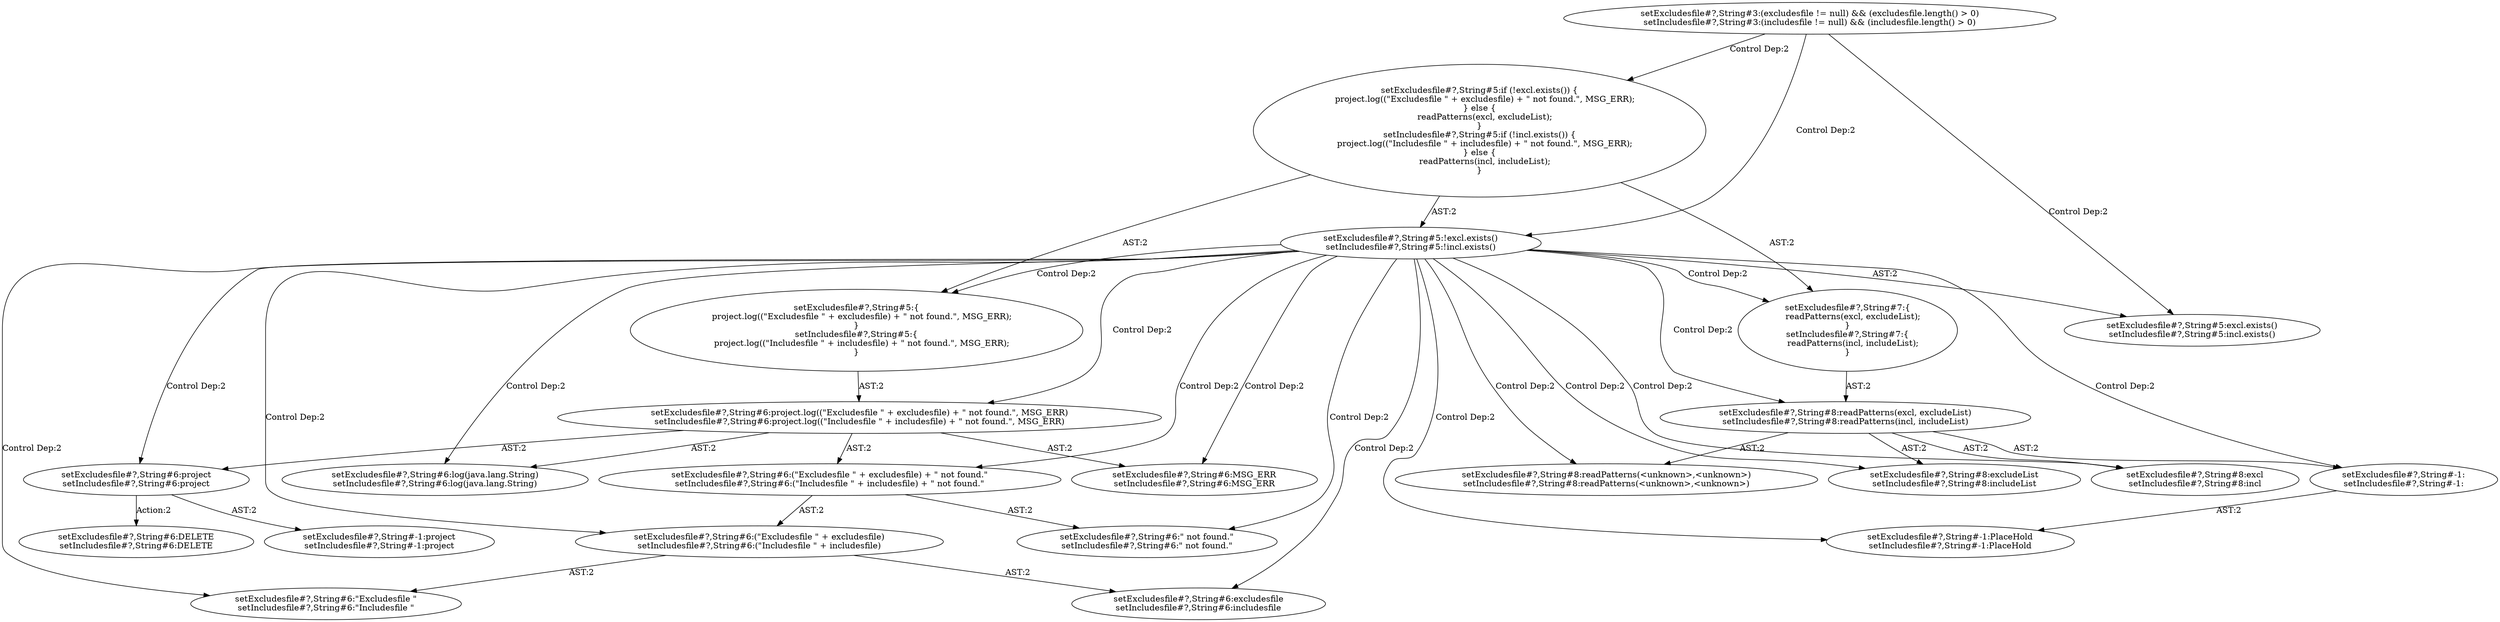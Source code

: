 digraph "Pattern" {
0 [label="setExcludesfile#?,String#6:DELETE
setIncludesfile#?,String#6:DELETE" shape=ellipse]
1 [label="setExcludesfile#?,String#6:project
setIncludesfile#?,String#6:project" shape=ellipse]
2 [label="setExcludesfile#?,String#5:!excl.exists()
setIncludesfile#?,String#5:!incl.exists()" shape=ellipse]
3 [label="setExcludesfile#?,String#3:(excludesfile != null) && (excludesfile.length() > 0)
setIncludesfile#?,String#3:(includesfile != null) && (includesfile.length() > 0)" shape=ellipse]
4 [label="setExcludesfile#?,String#5:if (!excl.exists()) \{
    project.log((\"Excludesfile \" + excludesfile) + \" not found.\", MSG_ERR);
\} else \{
    readPatterns(excl, excludeList);
\}
setIncludesfile#?,String#5:if (!incl.exists()) \{
    project.log((\"Includesfile \" + includesfile) + \" not found.\", MSG_ERR);
\} else \{
    readPatterns(incl, includeList);
\}" shape=ellipse]
5 [label="setExcludesfile#?,String#5:excl.exists()
setIncludesfile#?,String#5:incl.exists()" shape=ellipse]
6 [label="setExcludesfile#?,String#5:\{
    project.log((\"Excludesfile \" + excludesfile) + \" not found.\", MSG_ERR);
\}
setIncludesfile#?,String#5:\{
    project.log((\"Includesfile \" + includesfile) + \" not found.\", MSG_ERR);
\}" shape=ellipse]
7 [label="setExcludesfile#?,String#6:project.log((\"Excludesfile \" + excludesfile) + \" not found.\", MSG_ERR)
setIncludesfile#?,String#6:project.log((\"Includesfile \" + includesfile) + \" not found.\", MSG_ERR)" shape=ellipse]
8 [label="setExcludesfile#?,String#6:log(java.lang.String)
setIncludesfile#?,String#6:log(java.lang.String)" shape=ellipse]
9 [label="setExcludesfile#?,String#6:(\"Excludesfile \" + excludesfile) + \" not found.\"
setIncludesfile#?,String#6:(\"Includesfile \" + includesfile) + \" not found.\"" shape=ellipse]
10 [label="setExcludesfile#?,String#6:(\"Excludesfile \" + excludesfile)
setIncludesfile#?,String#6:(\"Includesfile \" + includesfile)" shape=ellipse]
11 [label="setExcludesfile#?,String#6:\"Excludesfile \"
setIncludesfile#?,String#6:\"Includesfile \"" shape=ellipse]
12 [label="setExcludesfile#?,String#6:excludesfile
setIncludesfile#?,String#6:includesfile" shape=ellipse]
13 [label="setExcludesfile#?,String#6:\" not found.\"
setIncludesfile#?,String#6:\" not found.\"" shape=ellipse]
14 [label="setExcludesfile#?,String#6:MSG_ERR
setIncludesfile#?,String#6:MSG_ERR" shape=ellipse]
15 [label="setExcludesfile#?,String#7:\{
    readPatterns(excl, excludeList);
\}
setIncludesfile#?,String#7:\{
    readPatterns(incl, includeList);
\}" shape=ellipse]
16 [label="setExcludesfile#?,String#8:readPatterns(excl, excludeList)
setIncludesfile#?,String#8:readPatterns(incl, includeList)" shape=ellipse]
17 [label="setExcludesfile#?,String#8:readPatterns(<unknown>,<unknown>)
setIncludesfile#?,String#8:readPatterns(<unknown>,<unknown>)" shape=ellipse]
18 [label="setExcludesfile#?,String#-1:
setIncludesfile#?,String#-1:" shape=ellipse]
19 [label="setExcludesfile#?,String#-1:PlaceHold
setIncludesfile#?,String#-1:PlaceHold" shape=ellipse]
20 [label="setExcludesfile#?,String#8:excl
setIncludesfile#?,String#8:incl" shape=ellipse]
21 [label="setExcludesfile#?,String#8:excludeList
setIncludesfile#?,String#8:includeList" shape=ellipse]
22 [label="setExcludesfile#?,String#-1:project
setIncludesfile#?,String#-1:project" shape=ellipse]
1 -> 0 [label="Action:2"];
1 -> 22 [label="AST:2"];
2 -> 1 [label="Control Dep:2"];
2 -> 5 [label="AST:2"];
2 -> 6 [label="Control Dep:2"];
2 -> 7 [label="Control Dep:2"];
2 -> 8 [label="Control Dep:2"];
2 -> 9 [label="Control Dep:2"];
2 -> 10 [label="Control Dep:2"];
2 -> 11 [label="Control Dep:2"];
2 -> 12 [label="Control Dep:2"];
2 -> 13 [label="Control Dep:2"];
2 -> 14 [label="Control Dep:2"];
2 -> 15 [label="Control Dep:2"];
2 -> 16 [label="Control Dep:2"];
2 -> 17 [label="Control Dep:2"];
2 -> 18 [label="Control Dep:2"];
2 -> 19 [label="Control Dep:2"];
2 -> 20 [label="Control Dep:2"];
2 -> 21 [label="Control Dep:2"];
3 -> 2 [label="Control Dep:2"];
3 -> 4 [label="Control Dep:2"];
3 -> 5 [label="Control Dep:2"];
4 -> 2 [label="AST:2"];
4 -> 6 [label="AST:2"];
4 -> 15 [label="AST:2"];
6 -> 7 [label="AST:2"];
7 -> 1 [label="AST:2"];
7 -> 8 [label="AST:2"];
7 -> 9 [label="AST:2"];
7 -> 14 [label="AST:2"];
9 -> 10 [label="AST:2"];
9 -> 13 [label="AST:2"];
10 -> 11 [label="AST:2"];
10 -> 12 [label="AST:2"];
15 -> 16 [label="AST:2"];
16 -> 18 [label="AST:2"];
16 -> 17 [label="AST:2"];
16 -> 20 [label="AST:2"];
16 -> 21 [label="AST:2"];
18 -> 19 [label="AST:2"];
}
